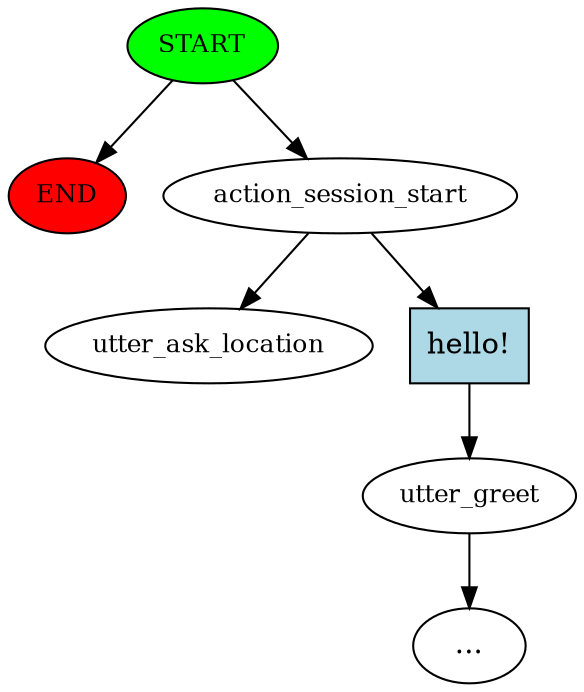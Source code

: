 digraph  {
0 [class="start active", fillcolor=green, fontsize=12, label=START, style=filled];
"-1" [class=end, fillcolor=red, fontsize=12, label=END, style=filled];
1 [class=active, fontsize=12, label=action_session_start];
2 [class="", fontsize=12, label=utter_greet];
"-3" [class=ellipsis, label="..."];
4 [class="dashed active", fontsize=12, label=utter_ask_location];
5 [class=intent, fillcolor=lightblue, label="hello!", shape=rect, style=filled];
0 -> "-1"  [class="", key=NONE, label=""];
0 -> 1  [class=active, key=NONE, label=""];
1 -> 4  [class=active, key=NONE, label=""];
1 -> 5  [class="", key=0];
2 -> "-3"  [class="", key=NONE, label=""];
5 -> 2  [class="", key=0];
}

